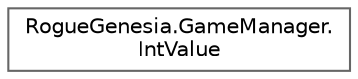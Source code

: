 digraph "Graphical Class Hierarchy"
{
 // LATEX_PDF_SIZE
  bgcolor="transparent";
  edge [fontname=Helvetica,fontsize=10,labelfontname=Helvetica,labelfontsize=10];
  node [fontname=Helvetica,fontsize=10,shape=box,height=0.2,width=0.4];
  rankdir="LR";
  Node0 [label="RogueGenesia.GameManager.\lIntValue",height=0.2,width=0.4,color="grey40", fillcolor="white", style="filled",URL="$class_rogue_genesia_1_1_game_manager_1_1_int_value.html",tooltip=" "];
}
